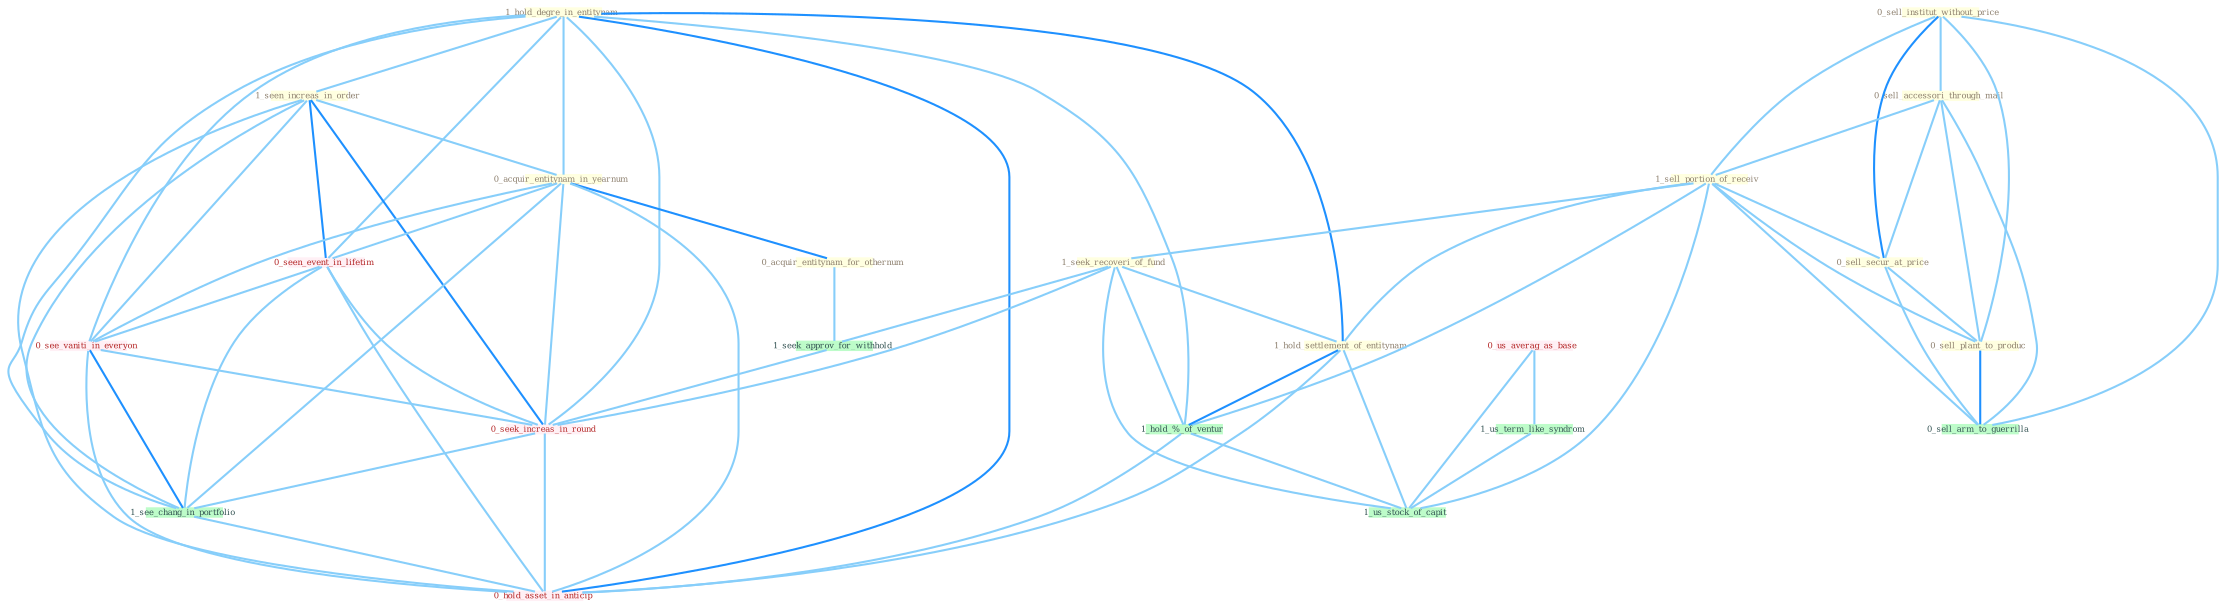 Graph G{ 
    node
    [shape=polygon,style=filled,width=.5,height=.06,color="#BDFCC9",fixedsize=true,fontsize=4,
    fontcolor="#2f4f4f"];
    {node
    [color="#ffffe0", fontcolor="#8b7d6b"] "0_sell_institut_without_price " "1_hold_degre_in_entitynam " "0_sell_accessori_through_mail " "1_sell_portion_of_receiv " "1_seen_increas_in_order " "1_seek_recoveri_of_fund " "0_sell_secur_at_price " "1_hold_settlement_of_entitynam " "0_acquir_entitynam_in_yearnum " "0_acquir_entitynam_for_othernum " "0_sell_plant_to_produc "}
{node [color="#fff0f5", fontcolor="#b22222"] "0_seen_event_in_lifetim " "0_us_averag_as_base " "0_see_vaniti_in_everyon " "0_seek_increas_in_round " "0_hold_asset_in_anticip "}
edge [color="#B0E2FF"];

	"0_sell_institut_without_price " -- "0_sell_accessori_through_mail " [w="1", color="#87cefa" ];
	"0_sell_institut_without_price " -- "1_sell_portion_of_receiv " [w="1", color="#87cefa" ];
	"0_sell_institut_without_price " -- "0_sell_secur_at_price " [w="2", color="#1e90ff" , len=0.8];
	"0_sell_institut_without_price " -- "0_sell_plant_to_produc " [w="1", color="#87cefa" ];
	"0_sell_institut_without_price " -- "0_sell_arm_to_guerrilla " [w="1", color="#87cefa" ];
	"1_hold_degre_in_entitynam " -- "1_seen_increas_in_order " [w="1", color="#87cefa" ];
	"1_hold_degre_in_entitynam " -- "1_hold_settlement_of_entitynam " [w="2", color="#1e90ff" , len=0.8];
	"1_hold_degre_in_entitynam " -- "0_acquir_entitynam_in_yearnum " [w="1", color="#87cefa" ];
	"1_hold_degre_in_entitynam " -- "0_seen_event_in_lifetim " [w="1", color="#87cefa" ];
	"1_hold_degre_in_entitynam " -- "1_hold_%_of_ventur " [w="1", color="#87cefa" ];
	"1_hold_degre_in_entitynam " -- "0_see_vaniti_in_everyon " [w="1", color="#87cefa" ];
	"1_hold_degre_in_entitynam " -- "0_seek_increas_in_round " [w="1", color="#87cefa" ];
	"1_hold_degre_in_entitynam " -- "1_see_chang_in_portfolio " [w="1", color="#87cefa" ];
	"1_hold_degre_in_entitynam " -- "0_hold_asset_in_anticip " [w="2", color="#1e90ff" , len=0.8];
	"0_sell_accessori_through_mail " -- "1_sell_portion_of_receiv " [w="1", color="#87cefa" ];
	"0_sell_accessori_through_mail " -- "0_sell_secur_at_price " [w="1", color="#87cefa" ];
	"0_sell_accessori_through_mail " -- "0_sell_plant_to_produc " [w="1", color="#87cefa" ];
	"0_sell_accessori_through_mail " -- "0_sell_arm_to_guerrilla " [w="1", color="#87cefa" ];
	"1_sell_portion_of_receiv " -- "1_seek_recoveri_of_fund " [w="1", color="#87cefa" ];
	"1_sell_portion_of_receiv " -- "0_sell_secur_at_price " [w="1", color="#87cefa" ];
	"1_sell_portion_of_receiv " -- "1_hold_settlement_of_entitynam " [w="1", color="#87cefa" ];
	"1_sell_portion_of_receiv " -- "0_sell_plant_to_produc " [w="1", color="#87cefa" ];
	"1_sell_portion_of_receiv " -- "1_hold_%_of_ventur " [w="1", color="#87cefa" ];
	"1_sell_portion_of_receiv " -- "0_sell_arm_to_guerrilla " [w="1", color="#87cefa" ];
	"1_sell_portion_of_receiv " -- "1_us_stock_of_capit " [w="1", color="#87cefa" ];
	"1_seen_increas_in_order " -- "0_acquir_entitynam_in_yearnum " [w="1", color="#87cefa" ];
	"1_seen_increas_in_order " -- "0_seen_event_in_lifetim " [w="2", color="#1e90ff" , len=0.8];
	"1_seen_increas_in_order " -- "0_see_vaniti_in_everyon " [w="1", color="#87cefa" ];
	"1_seen_increas_in_order " -- "0_seek_increas_in_round " [w="2", color="#1e90ff" , len=0.8];
	"1_seen_increas_in_order " -- "1_see_chang_in_portfolio " [w="1", color="#87cefa" ];
	"1_seen_increas_in_order " -- "0_hold_asset_in_anticip " [w="1", color="#87cefa" ];
	"1_seek_recoveri_of_fund " -- "1_hold_settlement_of_entitynam " [w="1", color="#87cefa" ];
	"1_seek_recoveri_of_fund " -- "1_seek_approv_for_withhold " [w="1", color="#87cefa" ];
	"1_seek_recoveri_of_fund " -- "1_hold_%_of_ventur " [w="1", color="#87cefa" ];
	"1_seek_recoveri_of_fund " -- "0_seek_increas_in_round " [w="1", color="#87cefa" ];
	"1_seek_recoveri_of_fund " -- "1_us_stock_of_capit " [w="1", color="#87cefa" ];
	"0_sell_secur_at_price " -- "0_sell_plant_to_produc " [w="1", color="#87cefa" ];
	"0_sell_secur_at_price " -- "0_sell_arm_to_guerrilla " [w="1", color="#87cefa" ];
	"1_hold_settlement_of_entitynam " -- "1_hold_%_of_ventur " [w="2", color="#1e90ff" , len=0.8];
	"1_hold_settlement_of_entitynam " -- "1_us_stock_of_capit " [w="1", color="#87cefa" ];
	"1_hold_settlement_of_entitynam " -- "0_hold_asset_in_anticip " [w="1", color="#87cefa" ];
	"0_acquir_entitynam_in_yearnum " -- "0_acquir_entitynam_for_othernum " [w="2", color="#1e90ff" , len=0.8];
	"0_acquir_entitynam_in_yearnum " -- "0_seen_event_in_lifetim " [w="1", color="#87cefa" ];
	"0_acquir_entitynam_in_yearnum " -- "0_see_vaniti_in_everyon " [w="1", color="#87cefa" ];
	"0_acquir_entitynam_in_yearnum " -- "0_seek_increas_in_round " [w="1", color="#87cefa" ];
	"0_acquir_entitynam_in_yearnum " -- "1_see_chang_in_portfolio " [w="1", color="#87cefa" ];
	"0_acquir_entitynam_in_yearnum " -- "0_hold_asset_in_anticip " [w="1", color="#87cefa" ];
	"0_acquir_entitynam_for_othernum " -- "1_seek_approv_for_withhold " [w="1", color="#87cefa" ];
	"0_sell_plant_to_produc " -- "0_sell_arm_to_guerrilla " [w="2", color="#1e90ff" , len=0.8];
	"0_seen_event_in_lifetim " -- "0_see_vaniti_in_everyon " [w="1", color="#87cefa" ];
	"0_seen_event_in_lifetim " -- "0_seek_increas_in_round " [w="1", color="#87cefa" ];
	"0_seen_event_in_lifetim " -- "1_see_chang_in_portfolio " [w="1", color="#87cefa" ];
	"0_seen_event_in_lifetim " -- "0_hold_asset_in_anticip " [w="1", color="#87cefa" ];
	"0_us_averag_as_base " -- "1_us_term_like_syndrom " [w="1", color="#87cefa" ];
	"0_us_averag_as_base " -- "1_us_stock_of_capit " [w="1", color="#87cefa" ];
	"1_us_term_like_syndrom " -- "1_us_stock_of_capit " [w="1", color="#87cefa" ];
	"1_seek_approv_for_withhold " -- "0_seek_increas_in_round " [w="1", color="#87cefa" ];
	"1_hold_%_of_ventur " -- "1_us_stock_of_capit " [w="1", color="#87cefa" ];
	"1_hold_%_of_ventur " -- "0_hold_asset_in_anticip " [w="1", color="#87cefa" ];
	"0_see_vaniti_in_everyon " -- "0_seek_increas_in_round " [w="1", color="#87cefa" ];
	"0_see_vaniti_in_everyon " -- "1_see_chang_in_portfolio " [w="2", color="#1e90ff" , len=0.8];
	"0_see_vaniti_in_everyon " -- "0_hold_asset_in_anticip " [w="1", color="#87cefa" ];
	"0_seek_increas_in_round " -- "1_see_chang_in_portfolio " [w="1", color="#87cefa" ];
	"0_seek_increas_in_round " -- "0_hold_asset_in_anticip " [w="1", color="#87cefa" ];
	"1_see_chang_in_portfolio " -- "0_hold_asset_in_anticip " [w="1", color="#87cefa" ];
}